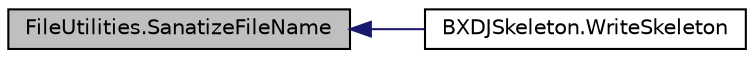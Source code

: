 digraph "FileUtilities.SanatizeFileName"
{
  edge [fontname="Helvetica",fontsize="10",labelfontname="Helvetica",labelfontsize="10"];
  node [fontname="Helvetica",fontsize="10",shape=record];
  rankdir="LR";
  Node1 [label="FileUtilities.SanatizeFileName",height=0.2,width=0.4,color="black", fillcolor="grey75", style="filled", fontcolor="black"];
  Node1 -> Node2 [dir="back",color="midnightblue",fontsize="10",style="solid",fontname="Helvetica"];
  Node2 [label="BXDJSkeleton.WriteSkeleton",height=0.2,width=0.4,color="black", fillcolor="white", style="filled",URL="$class_b_x_d_j_skeleton.html#a51284ed9f19393c90ac2fb0f854880f4",tooltip="Writes out the skeleton file for the skeleton with the base provided to the path provided. "];
}
